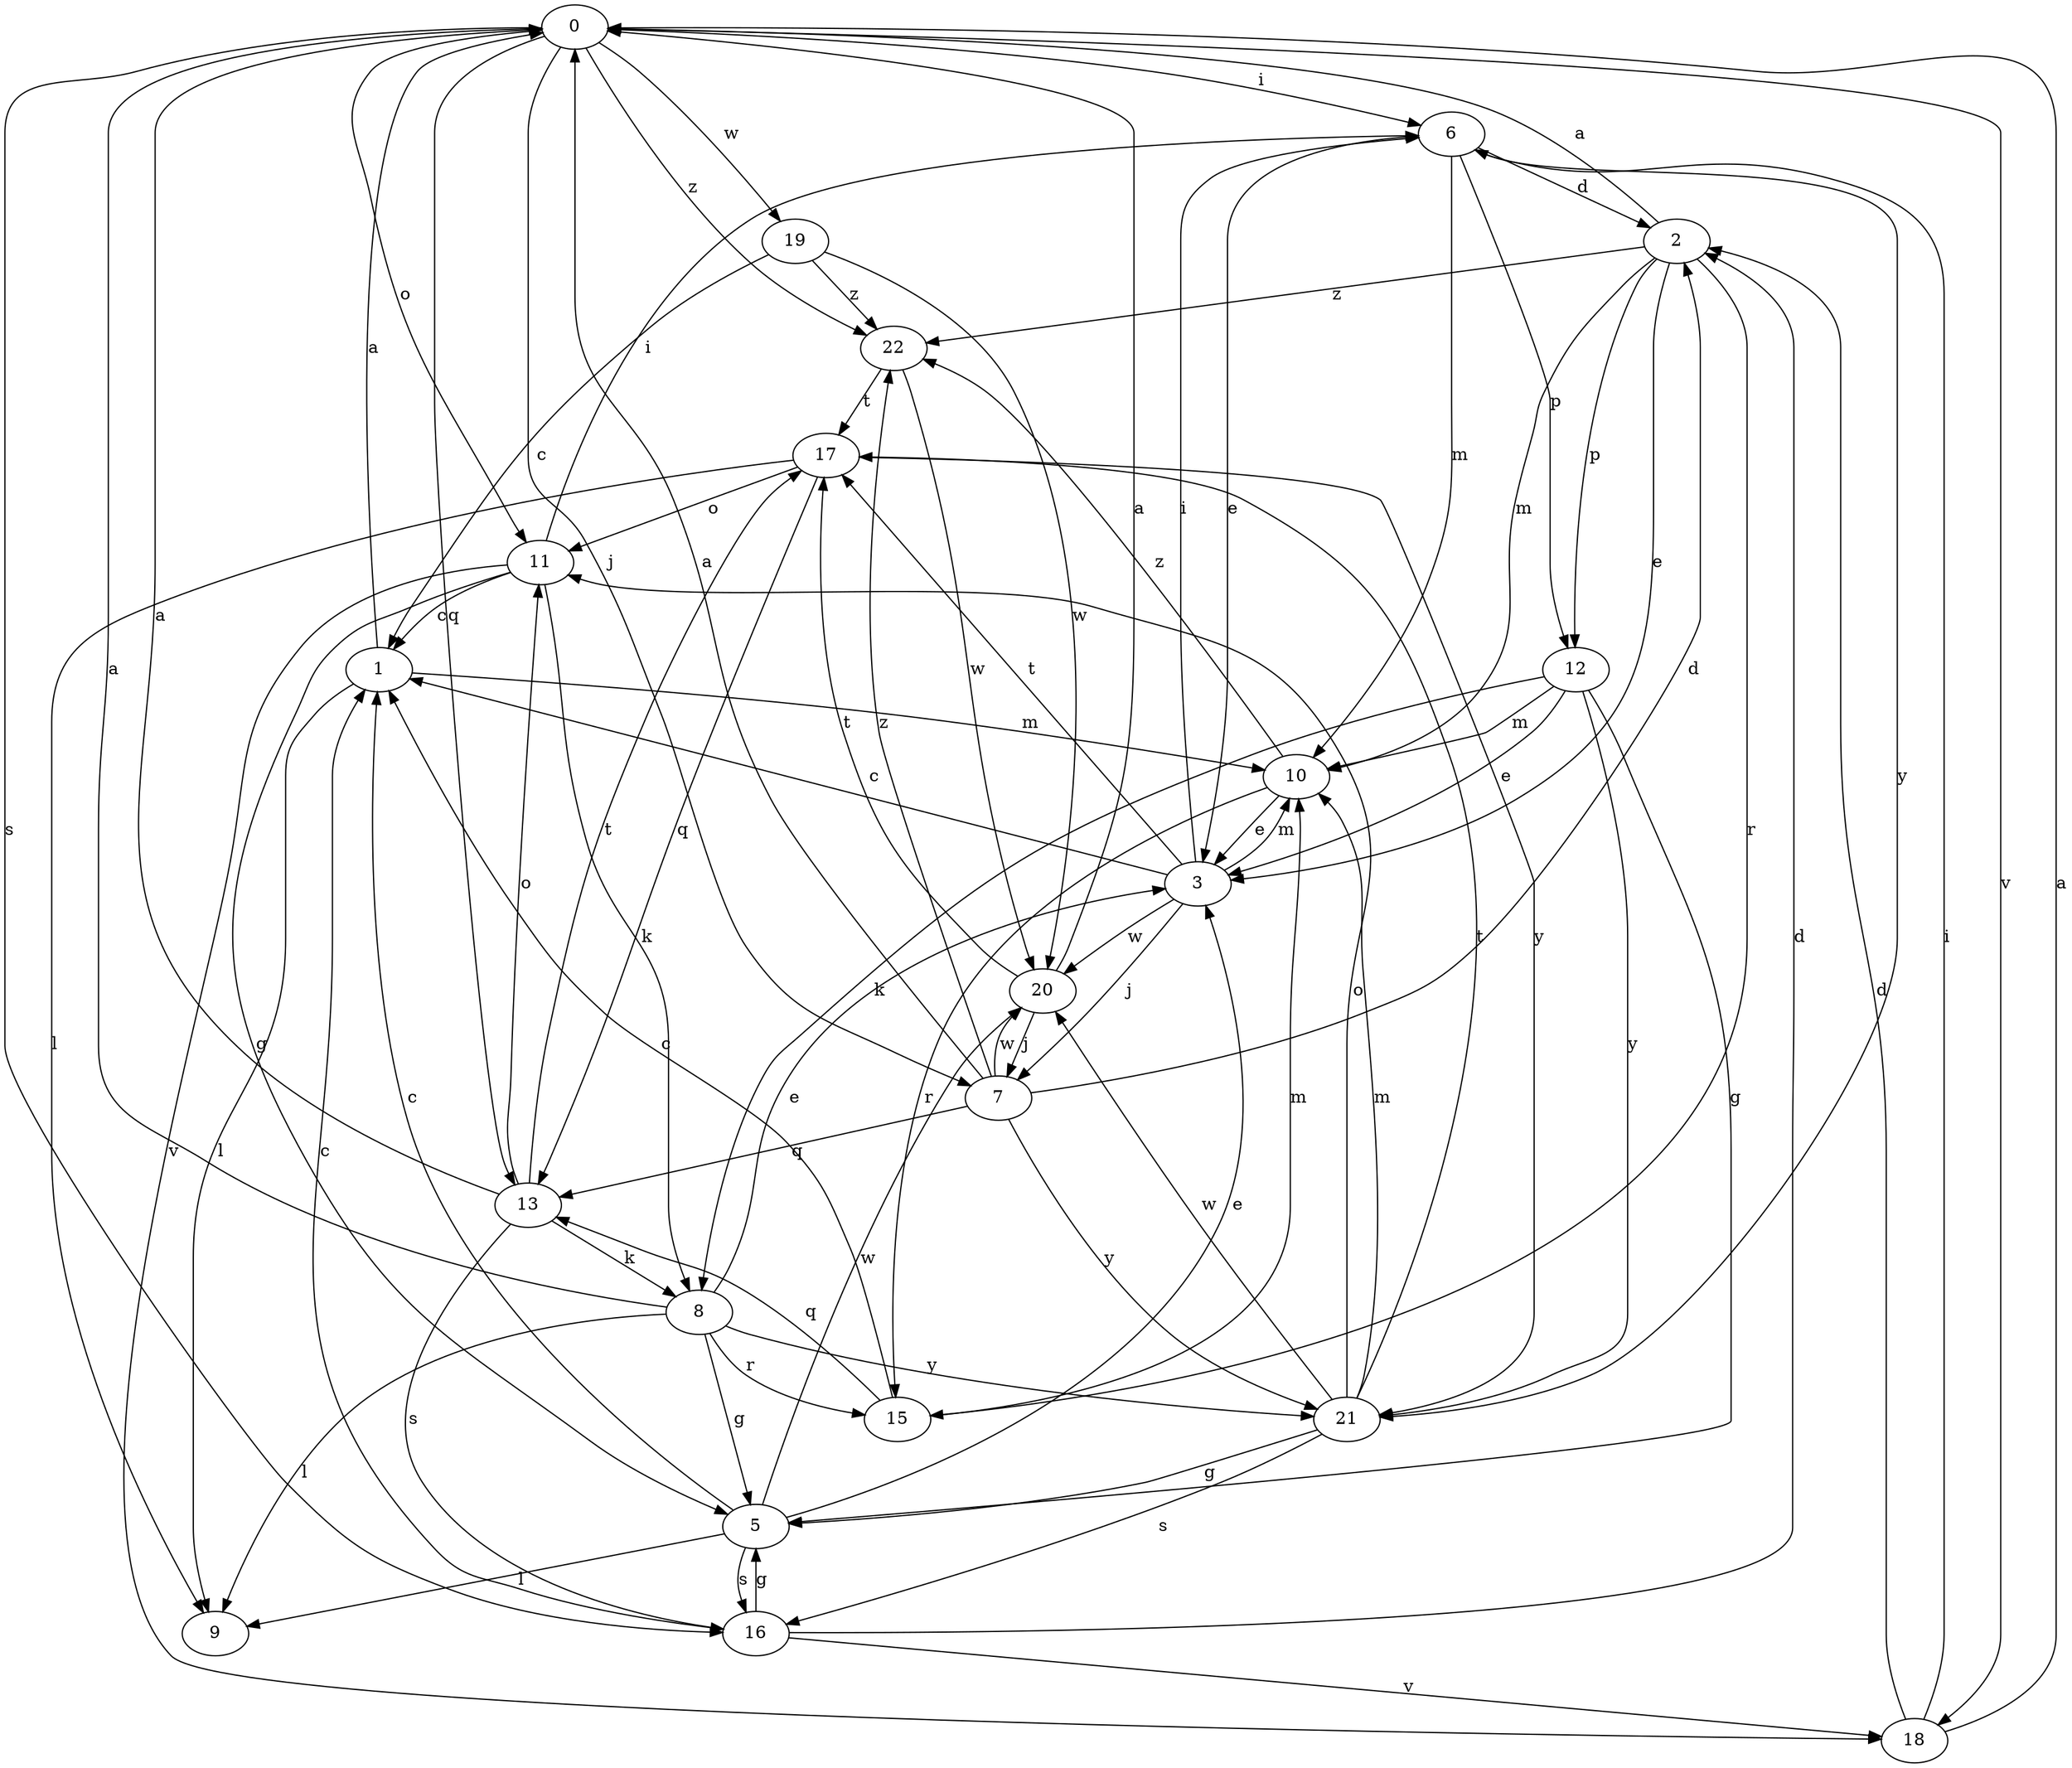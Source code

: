 strict digraph  {
0;
1;
2;
3;
5;
6;
7;
8;
9;
10;
11;
12;
13;
15;
16;
17;
18;
19;
20;
21;
22;
0 -> 6  [label=i];
0 -> 7  [label=j];
0 -> 11  [label=o];
0 -> 13  [label=q];
0 -> 16  [label=s];
0 -> 18  [label=v];
0 -> 19  [label=w];
0 -> 22  [label=z];
1 -> 0  [label=a];
1 -> 9  [label=l];
1 -> 10  [label=m];
2 -> 0  [label=a];
2 -> 3  [label=e];
2 -> 10  [label=m];
2 -> 12  [label=p];
2 -> 15  [label=r];
2 -> 22  [label=z];
3 -> 1  [label=c];
3 -> 6  [label=i];
3 -> 7  [label=j];
3 -> 10  [label=m];
3 -> 17  [label=t];
3 -> 20  [label=w];
5 -> 1  [label=c];
5 -> 3  [label=e];
5 -> 9  [label=l];
5 -> 16  [label=s];
5 -> 20  [label=w];
6 -> 2  [label=d];
6 -> 3  [label=e];
6 -> 10  [label=m];
6 -> 12  [label=p];
6 -> 21  [label=y];
7 -> 0  [label=a];
7 -> 2  [label=d];
7 -> 13  [label=q];
7 -> 20  [label=w];
7 -> 21  [label=y];
7 -> 22  [label=z];
8 -> 0  [label=a];
8 -> 3  [label=e];
8 -> 5  [label=g];
8 -> 9  [label=l];
8 -> 15  [label=r];
8 -> 21  [label=y];
10 -> 3  [label=e];
10 -> 15  [label=r];
10 -> 22  [label=z];
11 -> 1  [label=c];
11 -> 5  [label=g];
11 -> 6  [label=i];
11 -> 8  [label=k];
11 -> 18  [label=v];
12 -> 3  [label=e];
12 -> 5  [label=g];
12 -> 8  [label=k];
12 -> 10  [label=m];
12 -> 21  [label=y];
13 -> 0  [label=a];
13 -> 8  [label=k];
13 -> 11  [label=o];
13 -> 16  [label=s];
13 -> 17  [label=t];
15 -> 1  [label=c];
15 -> 10  [label=m];
15 -> 13  [label=q];
16 -> 1  [label=c];
16 -> 2  [label=d];
16 -> 5  [label=g];
16 -> 18  [label=v];
17 -> 9  [label=l];
17 -> 11  [label=o];
17 -> 13  [label=q];
17 -> 21  [label=y];
18 -> 0  [label=a];
18 -> 2  [label=d];
18 -> 6  [label=i];
19 -> 1  [label=c];
19 -> 20  [label=w];
19 -> 22  [label=z];
20 -> 0  [label=a];
20 -> 7  [label=j];
20 -> 17  [label=t];
21 -> 5  [label=g];
21 -> 10  [label=m];
21 -> 11  [label=o];
21 -> 16  [label=s];
21 -> 17  [label=t];
21 -> 20  [label=w];
22 -> 17  [label=t];
22 -> 20  [label=w];
}
